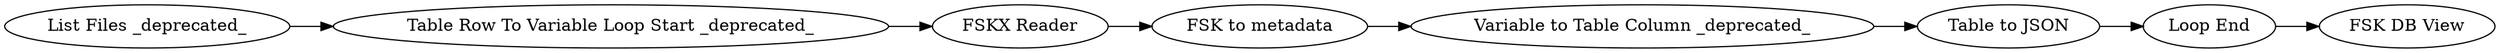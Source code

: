 digraph {
	129 -> 71
	128 -> 129
	27 -> 130
	21 -> 22
	22 -> 128
	42 -> 27
	71 -> 42
	27 [label="Loop End"]
	42 [label="Table to JSON"]
	22 [label="Table Row To Variable Loop Start _deprecated_"]
	71 [label="Variable to Table Column _deprecated_"]
	21 [label="List Files _deprecated_"]
	129 [label="FSK to metadata"]
	130 [label="FSK DB View"]
	128 [label="FSKX Reader"]
	rankdir=LR
}
